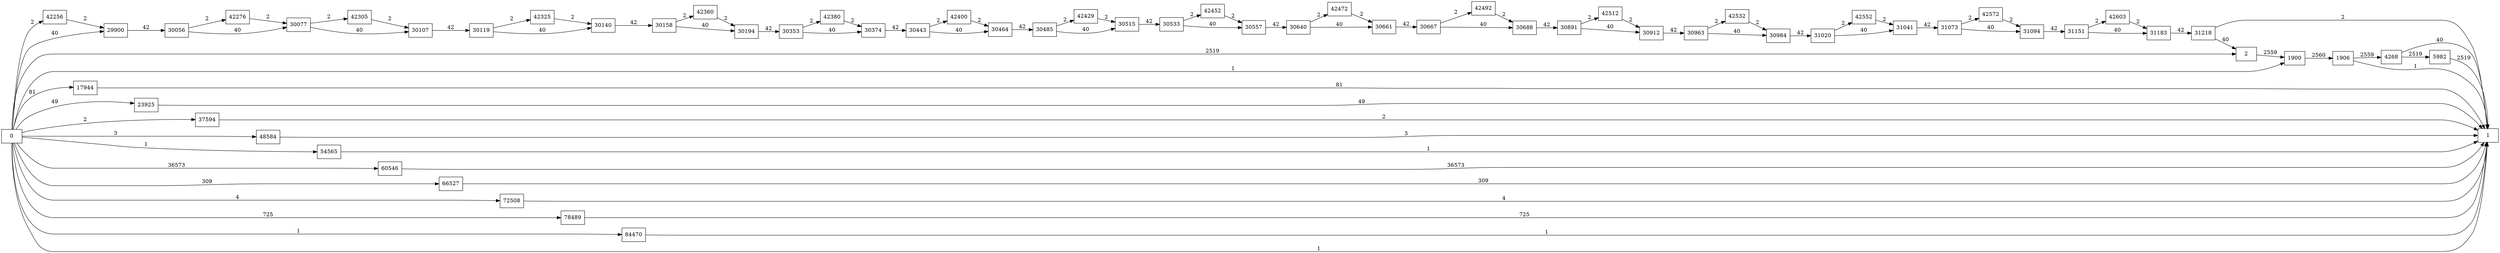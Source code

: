 digraph {
	graph [rankdir=LR]
	node [shape=rectangle]
	2 -> 1900 [label=2559]
	1900 -> 1906 [label=2560]
	1906 -> 4268 [label=2559]
	1906 -> 1 [label=1]
	4268 -> 1 [label=40]
	4268 -> 5982 [label=2519]
	5982 -> 1 [label=2519]
	17944 -> 1 [label=81]
	23925 -> 1 [label=49]
	29900 -> 30056 [label=42]
	30056 -> 30077 [label=40]
	30056 -> 42276 [label=2]
	30077 -> 30107 [label=40]
	30077 -> 42305 [label=2]
	30107 -> 30119 [label=42]
	30119 -> 30140 [label=40]
	30119 -> 42325 [label=2]
	30140 -> 30158 [label=42]
	30158 -> 30194 [label=40]
	30158 -> 42360 [label=2]
	30194 -> 30353 [label=42]
	30353 -> 30374 [label=40]
	30353 -> 42380 [label=2]
	30374 -> 30443 [label=42]
	30443 -> 30464 [label=40]
	30443 -> 42400 [label=2]
	30464 -> 30485 [label=42]
	30485 -> 30515 [label=40]
	30485 -> 42429 [label=2]
	30515 -> 30533 [label=42]
	30533 -> 30557 [label=40]
	30533 -> 42452 [label=2]
	30557 -> 30640 [label=42]
	30640 -> 30661 [label=40]
	30640 -> 42472 [label=2]
	30661 -> 30667 [label=42]
	30667 -> 30688 [label=40]
	30667 -> 42492 [label=2]
	30688 -> 30891 [label=42]
	30891 -> 30912 [label=40]
	30891 -> 42512 [label=2]
	30912 -> 30963 [label=42]
	30963 -> 30984 [label=40]
	30963 -> 42532 [label=2]
	30984 -> 31020 [label=42]
	31020 -> 31041 [label=40]
	31020 -> 42552 [label=2]
	31041 -> 31073 [label=42]
	31073 -> 31094 [label=40]
	31073 -> 42572 [label=2]
	31094 -> 31151 [label=42]
	31151 -> 31183 [label=40]
	31151 -> 42603 [label=2]
	31183 -> 31218 [label=42]
	31218 -> 1 [label=2]
	31218 -> 2 [label=40]
	37594 -> 1 [label=2]
	42256 -> 29900 [label=2]
	42276 -> 30077 [label=2]
	42305 -> 30107 [label=2]
	42325 -> 30140 [label=2]
	42360 -> 30194 [label=2]
	42380 -> 30374 [label=2]
	42400 -> 30464 [label=2]
	42429 -> 30515 [label=2]
	42452 -> 30557 [label=2]
	42472 -> 30661 [label=2]
	42492 -> 30688 [label=2]
	42512 -> 30912 [label=2]
	42532 -> 30984 [label=2]
	42552 -> 31041 [label=2]
	42572 -> 31094 [label=2]
	42603 -> 31183 [label=2]
	48584 -> 1 [label=3]
	54565 -> 1 [label=1]
	60546 -> 1 [label=36573]
	66527 -> 1 [label=309]
	72508 -> 1 [label=4]
	78489 -> 1 [label=725]
	84470 -> 1 [label=1]
	0 -> 2 [label=2519]
	0 -> 29900 [label=40]
	0 -> 1 [label=1]
	0 -> 17944 [label=81]
	0 -> 23925 [label=49]
	0 -> 1900 [label=1]
	0 -> 37594 [label=2]
	0 -> 42256 [label=2]
	0 -> 48584 [label=3]
	0 -> 54565 [label=1]
	0 -> 60546 [label=36573]
	0 -> 66527 [label=309]
	0 -> 72508 [label=4]
	0 -> 78489 [label=725]
	0 -> 84470 [label=1]
}
